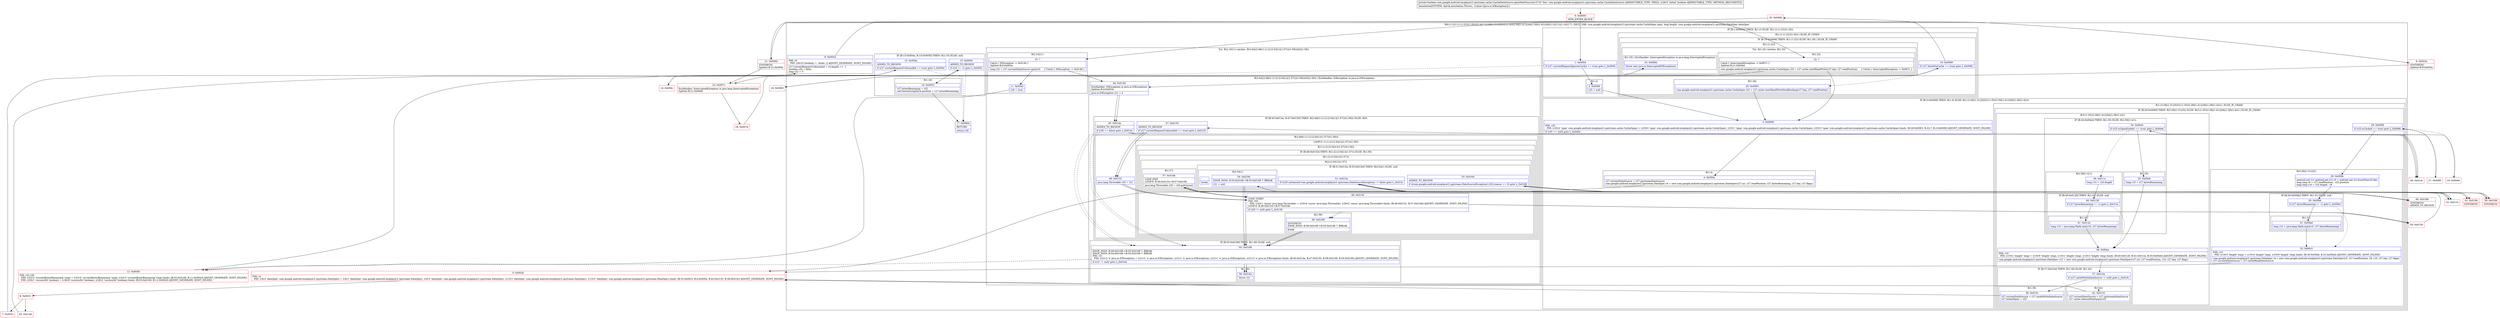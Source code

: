 digraph "CFG forcom.google.android.exoplayer2.upstream.cache.CacheDataSource.openNextSource(Z)Z" {
subgraph cluster_Region_2080949415 {
label = "R(6:(1:2)(1:(1:(1:22))(1:26))|(1:4)(1:(3:29|(1:31)|32)(3:(1:35)(2:39|(1:41))|36|(1:38)(1:42)))|8|(2:10|11)|(1:16)|17) | DECL_VAR: com.google.android.exoplayer2.upstream.cache.CacheSpan span, long length, com.google.android.exoplayer2.upstream.DataSpec dataSpec\l";
node [shape=record,color=blue];
subgraph cluster_IfRegion_1032888206 {
label = "IF [B:1:0x0004] THEN: R(1:2) ELSE: R(1:(1:(1:22))(1:26))";
node [shape=record,color=blue];
Node_1 [shape=record,label="{1\:\ 0x0004|if (r27.currentRequestIgnoresCache == true) goto L_0x0006\l}"];
subgraph cluster_Region_352055585 {
label = "R(1:2)";
node [shape=record,color=blue];
Node_2 [shape=record,label="{2\:\ 0x0006|r25 = null\l}"];
}
subgraph cluster_Region_2137955945 {
label = "R(1:(1:(1:22))(1:26)) | ELSE_IF_CHAIN\l";
node [shape=record,color=blue];
subgraph cluster_IfRegion_506308955 {
label = "IF [B:19:0x0069] THEN: R(1:(1:22)) ELSE: R(1:26) | ELSE_IF_CHAIN\l";
node [shape=record,color=blue];
Node_19 [shape=record,label="{19\:\ 0x0069|if (r27.blockOnCache == true) goto L_0x006b\l}"];
subgraph cluster_Region_661869305 {
label = "R(1:(1:22))";
node [shape=record,color=blue];
subgraph cluster_TryCatchRegion_514250102 {
label = "Try: R(1:22) catches: R(1:25)";
node [shape=record,color=blue];
subgraph cluster_Region_969844667 {
label = "R(1:22)";
node [shape=record,color=blue];
Node_22 [shape=record,label="{22\:\ ?|Catch:\{ InterruptedException \-\> 0x007c \}\lSplitter:B:21:0x006d\l|com.google.android.exoplayer2.upstream.cache.CacheSpan r25 = r27.cache.startReadWrite(r27.key, r27.readPosition)     \/\/ Catch:\{ InterruptedException \-\> 0x007c \}\l}"];
}
subgraph cluster_Region_363891997 {
label = "R(1:25) | ExcHandler: InterruptedException (e java.lang.InterruptedException)\l";
node [shape=record,color=blue];
Node_25 [shape=record,label="{25\:\ 0x0082|throw new java.io.InterruptedIOException()\l}"];
}
}
}
subgraph cluster_Region_1862437976 {
label = "R(1:26)";
node [shape=record,color=blue];
Node_26 [shape=record,label="{26\:\ 0x0083|com.google.android.exoplayer2.upstream.cache.CacheSpan r25 = r27.cache.startReadWriteNonBlocking(r27.key, r27.readPosition)\l}"];
}
}
}
}
subgraph cluster_IfRegion_1722063233 {
label = "IF [B:3:0x0008] THEN: R(1:4) ELSE: R(1:(3:29|(1:31)|32)(3:(1:35)(2:39|(1:41))|36|(1:38)(1:42)))";
node [shape=record,color=blue];
Node_3 [shape=record,label="{3\:\ 0x0008|PHI: r25 \l  PHI: (r25v2 'span' com.google.android.exoplayer2.upstream.cache.CacheSpan) = (r25v0 'span' com.google.android.exoplayer2.upstream.cache.CacheSpan), (r25v1 'span' com.google.android.exoplayer2.upstream.cache.CacheSpan), (r25v3 'span' com.google.android.exoplayer2.upstream.cache.CacheSpan) binds: [B:26:0x0083, B:22:?, B:2:0x0006] A[DONT_GENERATE, DONT_INLINE]\l|if (r25 == null) goto L_0x000a\l}"];
subgraph cluster_Region_2071649670 {
label = "R(1:4)";
node [shape=record,color=blue];
Node_4 [shape=record,label="{4\:\ 0x000a|r27.currentDataSource = r27.upstreamDataSource\lcom.google.android.exoplayer2.upstream.DataSpec r4 = new com.google.android.exoplayer2.upstream.DataSpec(r27.uri, r27.readPosition, r27.bytesRemaining, r27.key, r27.flags)\l}"];
}
subgraph cluster_Region_1543367478 {
label = "R(1:(3:29|(1:31)|32)(3:(1:35)(2:39|(1:41))|36|(1:38)(1:42))) | ELSE_IF_CHAIN\l";
node [shape=record,color=blue];
subgraph cluster_IfRegion_1935186010 {
label = "IF [B:28:0x0099] THEN: R(3:29|(1:31)|32) ELSE: R(3:(1:35)(2:39|(1:41))|36|(1:38)(1:42)) | ELSE_IF_CHAIN\l";
node [shape=record,color=blue];
Node_28 [shape=record,label="{28\:\ 0x0099|if (r25.isCached == true) goto L_0x009b\l}"];
subgraph cluster_Region_632401534 {
label = "R(3:29|(1:31)|32)";
node [shape=record,color=blue];
Node_29 [shape=record,label="{29\:\ 0x009b|android.net.Uri android.net.Uri r5 = android.net.Uri.fromFile(r25.file)\llong long r8 = r27.readPosition \- r25.position\llong long r10 = r25.length \- r8\l}"];
subgraph cluster_IfRegion_1645292361 {
label = "IF [B:30:0x00bb] THEN: R(1:31) ELSE: null";
node [shape=record,color=blue];
Node_30 [shape=record,label="{30\:\ 0x00bb|if (r27.bytesRemaining != \-1) goto L_0x00bd\l}"];
subgraph cluster_Region_361104644 {
label = "R(1:31)";
node [shape=record,color=blue];
Node_31 [shape=record,label="{31\:\ 0x00bd|long r10 = java.lang.Math.min(r10, r27.bytesRemaining)\l}"];
}
}
Node_32 [shape=record,label="{32\:\ 0x00c5|PHI: r10 \l  PHI: (r10v5 'length' long) = (r10v4 'length' long), (r10v6 'length' long) binds: [B:30:0x00bb, B:31:0x00bd] A[DONT_GENERATE, DONT_INLINE]\l|com.google.android.exoplayer2.upstream.DataSpec r4 = new com.google.android.exoplayer2.upstream.DataSpec(r5, r27.readPosition, r8, r10, r27.key, r27.flags)\lr27.currentDataSource = r27.cacheReadDataSource\l}"];
}
subgraph cluster_Region_1501957159 {
label = "R(3:(1:35)(2:39|(1:41))|36|(1:38)(1:42))";
node [shape=record,color=blue];
subgraph cluster_IfRegion_540790299 {
label = "IF [B:34:0x00e4] THEN: R(1:35) ELSE: R(2:39|(1:41))";
node [shape=record,color=blue];
Node_34 [shape=record,label="{34\:\ 0x00e4|if (r25.isOpenEnded() == true) goto L_0x00e6\l}"];
subgraph cluster_Region_306156984 {
label = "R(1:35)";
node [shape=record,color=blue];
Node_35 [shape=record,label="{35\:\ 0x00e6|long r10 = r27.bytesRemaining\l}"];
}
subgraph cluster_Region_622541323 {
label = "R(2:39|(1:41))";
node [shape=record,color=blue];
Node_39 [shape=record,label="{39\:\ 0x011c|long r10 = r25.length\l}"];
subgraph cluster_IfRegion_346760561 {
label = "IF [B:40:0x0128] THEN: R(1:41) ELSE: null";
node [shape=record,color=blue];
Node_40 [shape=record,label="{40\:\ 0x0128|if (r27.bytesRemaining != \-1) goto L_0x012a\l}"];
subgraph cluster_Region_1577063100 {
label = "R(1:41)";
node [shape=record,color=blue];
Node_41 [shape=record,label="{41\:\ 0x012a|long r10 = java.lang.Math.min(r10, r27.bytesRemaining)\l}"];
}
}
}
}
Node_36 [shape=record,label="{36\:\ 0x00ea|PHI: r10 \l  PHI: (r10v2 'length' long) = (r10v0 'length' long), (r10v1 'length' long), (r10v3 'length' long) binds: [B:40:0x0128, B:41:0x012a, B:35:0x00e6] A[DONT_GENERATE, DONT_INLINE]\l|com.google.android.exoplayer2.upstream.DataSpec r12 = new com.google.android.exoplayer2.upstream.DataSpec(r27.uri, r27.readPosition, r10, r27.key, r27.flags)\l}"];
subgraph cluster_IfRegion_596043254 {
label = "IF [B:37:0x010a] THEN: R(1:38) ELSE: R(1:42)";
node [shape=record,color=blue];
Node_37 [shape=record,label="{37\:\ 0x010a|if (r27.cacheWriteDataSource != null) goto L_0x010c\l}"];
subgraph cluster_Region_1218890156 {
label = "R(1:38)";
node [shape=record,color=blue];
Node_38 [shape=record,label="{38\:\ 0x010c|r27.currentDataSource = r27.cacheWriteDataSource\lr27.lockedSpan = r25\l}"];
}
subgraph cluster_Region_915643829 {
label = "R(1:42)";
node [shape=record,color=blue];
Node_42 [shape=record,label="{42\:\ 0x0133|r27.currentDataSource = r27.upstreamDataSource\lr27.cache.releaseHoleSpan(r25)\l}"];
}
}
}
}
}
}
Node_8 [shape=record,label="{8\:\ 0x0034|PHI: r6 \l  PHI: (r6v25 boolean) =  binds: [] A[DONT_GENERATE, DONT_INLINE]\l|r27.currentRequestUnbounded = r4.length == \-1\lboolean r26 = false\llong r22 = 0\l}"];
subgraph cluster_TryCatchRegion_2078193339 {
label = "Try: R(2:10|11) catches: R(3:44|(2:48|(1:(1:(2:(2:54|1)|(1:57)))(1:58)))(0)|(1:56))";
node [shape=record,color=blue];
subgraph cluster_Region_1424115462 {
label = "R(2:10|11)";
node [shape=record,color=blue];
Node_10 [shape=record,label="{10\:\ ?|Catch:\{ IOException \-\> 0x0149 \}\lSplitter:B:9:0x003e\l|long r22 = r27.currentDataSource.open(r4)     \/\/ Catch:\{ IOException \-\> 0x0149 \}\l}"];
Node_11 [shape=record,label="{11\:\ 0x0043|r26 = true\l}"];
}
subgraph cluster_Region_1868780899 {
label = "R(3:44|(2:48|(1:(1:(2:(2:54|1)|(1:57)))(1:58)))(0)|(1:56)) | ExcHandler: IOException (e java.io.IOException)\l";
node [shape=record,color=blue];
Node_44 [shape=record,label="{44\:\ 0x0149|ExcHandler: IOException (e java.io.IOException)\lSplitter:B:9:0x003e\l|java.io.IOException r21 = e\l}"];
subgraph cluster_IfRegion_301337226 {
label = "IF [B:45:0x014a, B:47:0x0150] THEN: R(2:48|(1:(1:(2:(2:54|1)|(1:57)))(1:58))) ELSE: R(0)";
node [shape=record,color=blue];
Node_45 [shape=record,label="{45\:\ 0x014a|ADDED_TO_REGION\l|if (r28 == false) goto L_0x014c\l}"];
Node_47 [shape=record,label="{47\:\ 0x0150|ADDED_TO_REGION\l|if (r27.currentRequestUnbounded == true) goto L_0x0152\l}"];
subgraph cluster_Region_1724213290 {
label = "R(2:48|(1:(1:(2:(2:54|1)|(1:57)))(1:58)))";
node [shape=record,color=blue];
Node_48 [shape=record,label="{48\:\ 0x0152|java.lang.Throwable r20 = r21\l}"];
subgraph cluster_LoopRegion_992105268 {
label = "LOOP:0: (1:(1:(2:(2:54|1)|(1:57)))(1:58))";
node [shape=record,color=blue];
subgraph cluster_Region_893866373 {
label = "R(1:(1:(2:(2:54|1)|(1:57)))(1:58))";
node [shape=record,color=blue];
subgraph cluster_IfRegion_277290439 {
label = "IF [B:49:0x0154] THEN: R(1:(2:(2:54|1)|(1:57))) ELSE: R(1:58)";
node [shape=record,color=blue];
Node_49 [shape=record,label="{49\:\ 0x0154|LOOP_START\lPHI: r20 \l  PHI: (r20v1 'cause' java.lang.Throwable) = (r20v0 'cause' java.lang.Throwable), (r20v2 'cause' java.lang.Throwable) binds: [B:48:0x0152, B:57:0x016b] A[DONT_GENERATE, DONT_INLINE]\lLOOP:0: B:49:0x0154\-\>B:57:0x016b\l|if (r20 != null) goto L_0x0156\l}"];
subgraph cluster_Region_1081790979 {
label = "R(1:(2:(2:54|1)|(1:57)))";
node [shape=record,color=blue];
subgraph cluster_Region_1643721436 {
label = "R(2:(2:54|1)|(1:57))";
node [shape=record,color=blue];
subgraph cluster_IfRegion_1502326854 {
label = "IF [B:51:0x015a, B:53:0x0164] THEN: R(2:54|1) ELSE: null";
node [shape=record,color=blue];
Node_51 [shape=record,label="{51\:\ 0x015a|if ((r20 instanceof com.google.android.exoplayer2.upstream.DataSourceException) != false) goto L_0x015c\l}"];
Node_53 [shape=record,label="{53\:\ 0x0164|ADDED_TO_REGION\l|if (((com.google.android.exoplayer2.upstream.DataSourceException) r20).reason == 0) goto L_0x0166\l}"];
subgraph cluster_Region_1214998052 {
label = "R(2:54|1)";
node [shape=record,color=blue];
Node_54 [shape=record,label="{54\:\ 0x0166|EDGE_INSN: B:54:0x0166\-\>B:55:0x0168 ?: BREAK  \l|r21 = null\l}"];
Node_InsnContainer_1202703829 [shape=record,label="{|break\l}"];
}
}
subgraph cluster_Region_551147907 {
label = "R(1:57)";
node [shape=record,color=blue];
Node_57 [shape=record,label="{57\:\ 0x016b|LOOP_END\lLOOP:0: B:49:0x0154\-\>B:57:0x016b\l|java.lang.Throwable r20 = r20.getCause()\l}"];
}
}
}
subgraph cluster_Region_1364456937 {
label = "R(1:58)";
node [shape=record,color=blue];
Node_58 [shape=record,label="{58\:\ 0x0168|SYNTHETIC\lEDGE_INSN: B:58:0x0168\-\>B:55:0x0168 ?: BREAK  \l|break\l}"];
}
}
}
}
}
subgraph cluster_Region_2031375053 {
label = "R(0)";
node [shape=record,color=blue];
}
}
subgraph cluster_IfRegion_1792889229 {
label = "IF [B:55:0x0168] THEN: R(1:56) ELSE: null";
node [shape=record,color=blue];
Node_55 [shape=record,label="{55\:\ 0x0168|EDGE_INSN: B:58:0x0168\-\>B:55:0x0168 ?: BREAK  \lEDGE_INSN: B:54:0x0166\-\>B:55:0x0168 ?: BREAK  \lPHI: r21 \l  PHI: (r21v2 'e' java.io.IOException) = (r21v1 'e' java.io.IOException), (r21v1 'e' java.io.IOException), (r21v1 'e' java.io.IOException), (r21v3 'e' java.io.IOException) binds: [B:45:0x014a, B:47:0x0150, B:58:0x0168, B:54:0x0166] A[DONT_GENERATE, DONT_INLINE]\l|if (r21 != null) goto L_0x016a\l}"];
subgraph cluster_Region_1403385958 {
label = "R(1:56)";
node [shape=record,color=blue];
Node_56 [shape=record,label="{56\:\ 0x016a|throw r21\l}"];
}
}
}
}
subgraph cluster_IfRegion_2035885809 {
label = "IF [B:13:0x004a, B:15:0x0050] THEN: R(1:16) ELSE: null";
node [shape=record,color=blue];
Node_13 [shape=record,label="{13\:\ 0x004a|ADDED_TO_REGION\l|if (r27.currentRequestUnbounded == true) goto L_0x004c\l}"];
Node_15 [shape=record,label="{15\:\ 0x0050|ADDED_TO_REGION\l|if (r22 != \-1) goto L_0x0052\l}"];
subgraph cluster_Region_1548923643 {
label = "R(1:16)";
node [shape=record,color=blue];
Node_16 [shape=record,label="{16\:\ 0x0052|r27.bytesRemaining = r22\lsetContentLength(r4.position + r27.bytesRemaining)\l}"];
}
}
Node_17 [shape=record,label="{17\:\ 0x0064|RETURN\l|return r26\l}"];
}
subgraph cluster_Region_363891997 {
label = "R(1:25) | ExcHandler: InterruptedException (e java.lang.InterruptedException)\l";
node [shape=record,color=blue];
Node_25 [shape=record,label="{25\:\ 0x0082|throw new java.io.InterruptedIOException()\l}"];
}
subgraph cluster_Region_1868780899 {
label = "R(3:44|(2:48|(1:(1:(2:(2:54|1)|(1:57)))(1:58)))(0)|(1:56)) | ExcHandler: IOException (e java.io.IOException)\l";
node [shape=record,color=blue];
Node_44 [shape=record,label="{44\:\ 0x0149|ExcHandler: IOException (e java.io.IOException)\lSplitter:B:9:0x003e\l|java.io.IOException r21 = e\l}"];
subgraph cluster_IfRegion_301337226 {
label = "IF [B:45:0x014a, B:47:0x0150] THEN: R(2:48|(1:(1:(2:(2:54|1)|(1:57)))(1:58))) ELSE: R(0)";
node [shape=record,color=blue];
Node_45 [shape=record,label="{45\:\ 0x014a|ADDED_TO_REGION\l|if (r28 == false) goto L_0x014c\l}"];
Node_47 [shape=record,label="{47\:\ 0x0150|ADDED_TO_REGION\l|if (r27.currentRequestUnbounded == true) goto L_0x0152\l}"];
subgraph cluster_Region_1724213290 {
label = "R(2:48|(1:(1:(2:(2:54|1)|(1:57)))(1:58)))";
node [shape=record,color=blue];
Node_48 [shape=record,label="{48\:\ 0x0152|java.lang.Throwable r20 = r21\l}"];
subgraph cluster_LoopRegion_992105268 {
label = "LOOP:0: (1:(1:(2:(2:54|1)|(1:57)))(1:58))";
node [shape=record,color=blue];
subgraph cluster_Region_893866373 {
label = "R(1:(1:(2:(2:54|1)|(1:57)))(1:58))";
node [shape=record,color=blue];
subgraph cluster_IfRegion_277290439 {
label = "IF [B:49:0x0154] THEN: R(1:(2:(2:54|1)|(1:57))) ELSE: R(1:58)";
node [shape=record,color=blue];
Node_49 [shape=record,label="{49\:\ 0x0154|LOOP_START\lPHI: r20 \l  PHI: (r20v1 'cause' java.lang.Throwable) = (r20v0 'cause' java.lang.Throwable), (r20v2 'cause' java.lang.Throwable) binds: [B:48:0x0152, B:57:0x016b] A[DONT_GENERATE, DONT_INLINE]\lLOOP:0: B:49:0x0154\-\>B:57:0x016b\l|if (r20 != null) goto L_0x0156\l}"];
subgraph cluster_Region_1081790979 {
label = "R(1:(2:(2:54|1)|(1:57)))";
node [shape=record,color=blue];
subgraph cluster_Region_1643721436 {
label = "R(2:(2:54|1)|(1:57))";
node [shape=record,color=blue];
subgraph cluster_IfRegion_1502326854 {
label = "IF [B:51:0x015a, B:53:0x0164] THEN: R(2:54|1) ELSE: null";
node [shape=record,color=blue];
Node_51 [shape=record,label="{51\:\ 0x015a|if ((r20 instanceof com.google.android.exoplayer2.upstream.DataSourceException) != false) goto L_0x015c\l}"];
Node_53 [shape=record,label="{53\:\ 0x0164|ADDED_TO_REGION\l|if (((com.google.android.exoplayer2.upstream.DataSourceException) r20).reason == 0) goto L_0x0166\l}"];
subgraph cluster_Region_1214998052 {
label = "R(2:54|1)";
node [shape=record,color=blue];
Node_54 [shape=record,label="{54\:\ 0x0166|EDGE_INSN: B:54:0x0166\-\>B:55:0x0168 ?: BREAK  \l|r21 = null\l}"];
Node_InsnContainer_1202703829 [shape=record,label="{|break\l}"];
}
}
subgraph cluster_Region_551147907 {
label = "R(1:57)";
node [shape=record,color=blue];
Node_57 [shape=record,label="{57\:\ 0x016b|LOOP_END\lLOOP:0: B:49:0x0154\-\>B:57:0x016b\l|java.lang.Throwable r20 = r20.getCause()\l}"];
}
}
}
subgraph cluster_Region_1364456937 {
label = "R(1:58)";
node [shape=record,color=blue];
Node_58 [shape=record,label="{58\:\ 0x0168|SYNTHETIC\lEDGE_INSN: B:58:0x0168\-\>B:55:0x0168 ?: BREAK  \l|break\l}"];
}
}
}
}
}
subgraph cluster_Region_2031375053 {
label = "R(0)";
node [shape=record,color=blue];
}
}
subgraph cluster_IfRegion_1792889229 {
label = "IF [B:55:0x0168] THEN: R(1:56) ELSE: null";
node [shape=record,color=blue];
Node_55 [shape=record,label="{55\:\ 0x0168|EDGE_INSN: B:58:0x0168\-\>B:55:0x0168 ?: BREAK  \lEDGE_INSN: B:54:0x0166\-\>B:55:0x0168 ?: BREAK  \lPHI: r21 \l  PHI: (r21v2 'e' java.io.IOException) = (r21v1 'e' java.io.IOException), (r21v1 'e' java.io.IOException), (r21v1 'e' java.io.IOException), (r21v3 'e' java.io.IOException) binds: [B:45:0x014a, B:47:0x0150, B:58:0x0168, B:54:0x0166] A[DONT_GENERATE, DONT_INLINE]\l|if (r21 != null) goto L_0x016a\l}"];
subgraph cluster_Region_1403385958 {
label = "R(1:56)";
node [shape=record,color=blue];
Node_56 [shape=record,label="{56\:\ 0x016a|throw r21\l}"];
}
}
}
Node_0 [shape=record,color=red,label="{0\:\ 0x0000|MTH_ENTER_BLOCK\l}"];
Node_5 [shape=record,color=red,label="{5\:\ 0x002b|PHI: r4 \l  PHI: (r4v2 'dataSpec' com.google.android.exoplayer2.upstream.DataSpec) = (r4v1 'dataSpec' com.google.android.exoplayer2.upstream.DataSpec), (r4v3 'dataSpec' com.google.android.exoplayer2.upstream.DataSpec), (r12v3 'dataSpec' com.google.android.exoplayer2.upstream.DataSpec), (r12v3 'dataSpec' com.google.android.exoplayer2.upstream.DataSpec) binds: [B:32:0x00c5, B:4:0x000a, B:42:0x0133, B:38:0x010c] A[DONT_GENERATE, DONT_INLINE]\l}"];
Node_6 [shape=record,color=red,label="{6\:\ 0x0031}"];
Node_7 [shape=record,color=red,label="{7\:\ 0x0033}"];
Node_9 [shape=record,color=red,label="{9\:\ 0x003e|SYNTHETIC\lSplitter:B:9:0x003e\l}"];
Node_12 [shape=record,color=red,label="{12\:\ 0x0046|PHI: r22 r26 \l  PHI: (r22v2 'currentBytesRemaining' long) = (r22v0 'currentBytesRemaining' long), (r22v3 'currentBytesRemaining' long) binds: [B:55:0x0168, B:11:0x0043] A[DONT_GENERATE, DONT_INLINE]\l  PHI: (r26v1 'successful' boolean) = (r26v0 'successful' boolean), (r26v2 'successful' boolean) binds: [B:55:0x0168, B:11:0x0043] A[DONT_GENERATE, DONT_INLINE]\l}"];
Node_14 [shape=record,color=red,label="{14\:\ 0x004c}"];
Node_18 [shape=record,color=red,label="{18\:\ 0x0065}"];
Node_20 [shape=record,color=red,label="{20\:\ 0x006b}"];
Node_21 [shape=record,color=red,label="{21\:\ 0x006d|SYNTHETIC\lSplitter:B:21:0x006d\l}"];
Node_23 [shape=record,color=red,label="{23\:\ 0x007c|ExcHandler: InterruptedException (e java.lang.InterruptedException)\lSplitter:B:21:0x006d\l}"];
Node_24 [shape=record,color=red,label="{24\:\ 0x007d}"];
Node_27 [shape=record,color=red,label="{27\:\ 0x0095}"];
Node_33 [shape=record,color=red,label="{33\:\ 0x00e0}"];
Node_43 [shape=record,color=red,label="{43\:\ 0x0146}"];
Node_46 [shape=record,color=red,label="{46\:\ 0x014c}"];
Node_50 [shape=record,color=red,label="{50\:\ 0x0156}"];
Node_52 [shape=record,color=red,label="{52\:\ 0x015c}"];
Node_59 [shape=record,color=red,label="{59\:\ 0x0166|SYNTHETIC\l}"];
Node_60 [shape=record,color=red,label="{60\:\ 0x016b|SYNTHETIC\lADDED_TO_REGION\l}"];
Node_61 [shape=record,color=red,label="{61\:\ 0x016b|SYNTHETIC\l}"];
MethodNode[shape=record,label="{private boolean com.google.android.exoplayer2.upstream.cache.CacheDataSource.openNextSource((r27v0 'this' com.google.android.exoplayer2.upstream.cache.CacheDataSource A[IMMUTABLE_TYPE, THIS]), (r28v0 'initial' boolean A[IMMUTABLE_TYPE, METHOD_ARGUMENT]))  | Annotation[SYSTEM, dalvik.annotation.Throws, \{value=[java.io.IOException]\}]\l}"];
MethodNode -> Node_0;
Node_1 -> Node_2;
Node_1 -> Node_18[style=dashed];
Node_2 -> Node_3;
Node_19 -> Node_20;
Node_19 -> Node_26[style=dashed];
Node_22 -> Node_23;
Node_22 -> Node_3;
Node_26 -> Node_3;
Node_3 -> Node_4;
Node_3 -> Node_27[style=dashed];
Node_4 -> Node_5;
Node_28 -> Node_29;
Node_28 -> Node_33[style=dashed];
Node_29 -> Node_30;
Node_30 -> Node_31;
Node_30 -> Node_32[style=dashed];
Node_31 -> Node_32;
Node_32 -> Node_5;
Node_34 -> Node_35;
Node_34 -> Node_39[style=dashed];
Node_35 -> Node_36;
Node_39 -> Node_40;
Node_40 -> Node_36[style=dashed];
Node_40 -> Node_41;
Node_41 -> Node_36;
Node_36 -> Node_37;
Node_37 -> Node_38;
Node_37 -> Node_42[style=dashed];
Node_38 -> Node_5;
Node_42 -> Node_5;
Node_8 -> Node_9;
Node_10 -> Node_11;
Node_10 -> Node_44;
Node_11 -> Node_12;
Node_44 -> Node_45;
Node_45 -> Node_46;
Node_45 -> Node_55[style=dashed];
Node_47 -> Node_48;
Node_47 -> Node_55[style=dashed];
Node_48 -> Node_49;
Node_49 -> Node_50;
Node_49 -> Node_58[style=dashed];
Node_51 -> Node_52;
Node_51 -> Node_60[style=dashed];
Node_53 -> Node_59;
Node_53 -> Node_61[style=dashed];
Node_54 -> Node_55;
Node_57 -> Node_49;
Node_58 -> Node_55;
Node_55 -> Node_12[style=dashed];
Node_55 -> Node_56;
Node_13 -> Node_14;
Node_13 -> Node_17[style=dashed];
Node_15 -> Node_16;
Node_15 -> Node_17[style=dashed];
Node_16 -> Node_17;
Node_44 -> Node_45;
Node_45 -> Node_46;
Node_45 -> Node_55[style=dashed];
Node_47 -> Node_48;
Node_47 -> Node_55[style=dashed];
Node_48 -> Node_49;
Node_49 -> Node_50;
Node_49 -> Node_58[style=dashed];
Node_51 -> Node_52;
Node_51 -> Node_60[style=dashed];
Node_53 -> Node_59;
Node_53 -> Node_61[style=dashed];
Node_54 -> Node_55;
Node_57 -> Node_49;
Node_58 -> Node_55;
Node_55 -> Node_12[style=dashed];
Node_55 -> Node_56;
Node_0 -> Node_1;
Node_5 -> Node_6;
Node_6 -> Node_7;
Node_6 -> Node_43;
Node_7 -> Node_8;
Node_9 -> Node_10;
Node_9 -> Node_44;
Node_12 -> Node_13;
Node_14 -> Node_15;
Node_18 -> Node_19;
Node_20 -> Node_21;
Node_21 -> Node_22;
Node_21 -> Node_23;
Node_23 -> Node_24;
Node_24 -> Node_25;
Node_27 -> Node_28;
Node_33 -> Node_34;
Node_43 -> Node_8;
Node_46 -> Node_47;
Node_50 -> Node_51;
Node_52 -> Node_53;
Node_59 -> Node_54;
Node_60 -> Node_57;
Node_61 -> Node_57;
}

